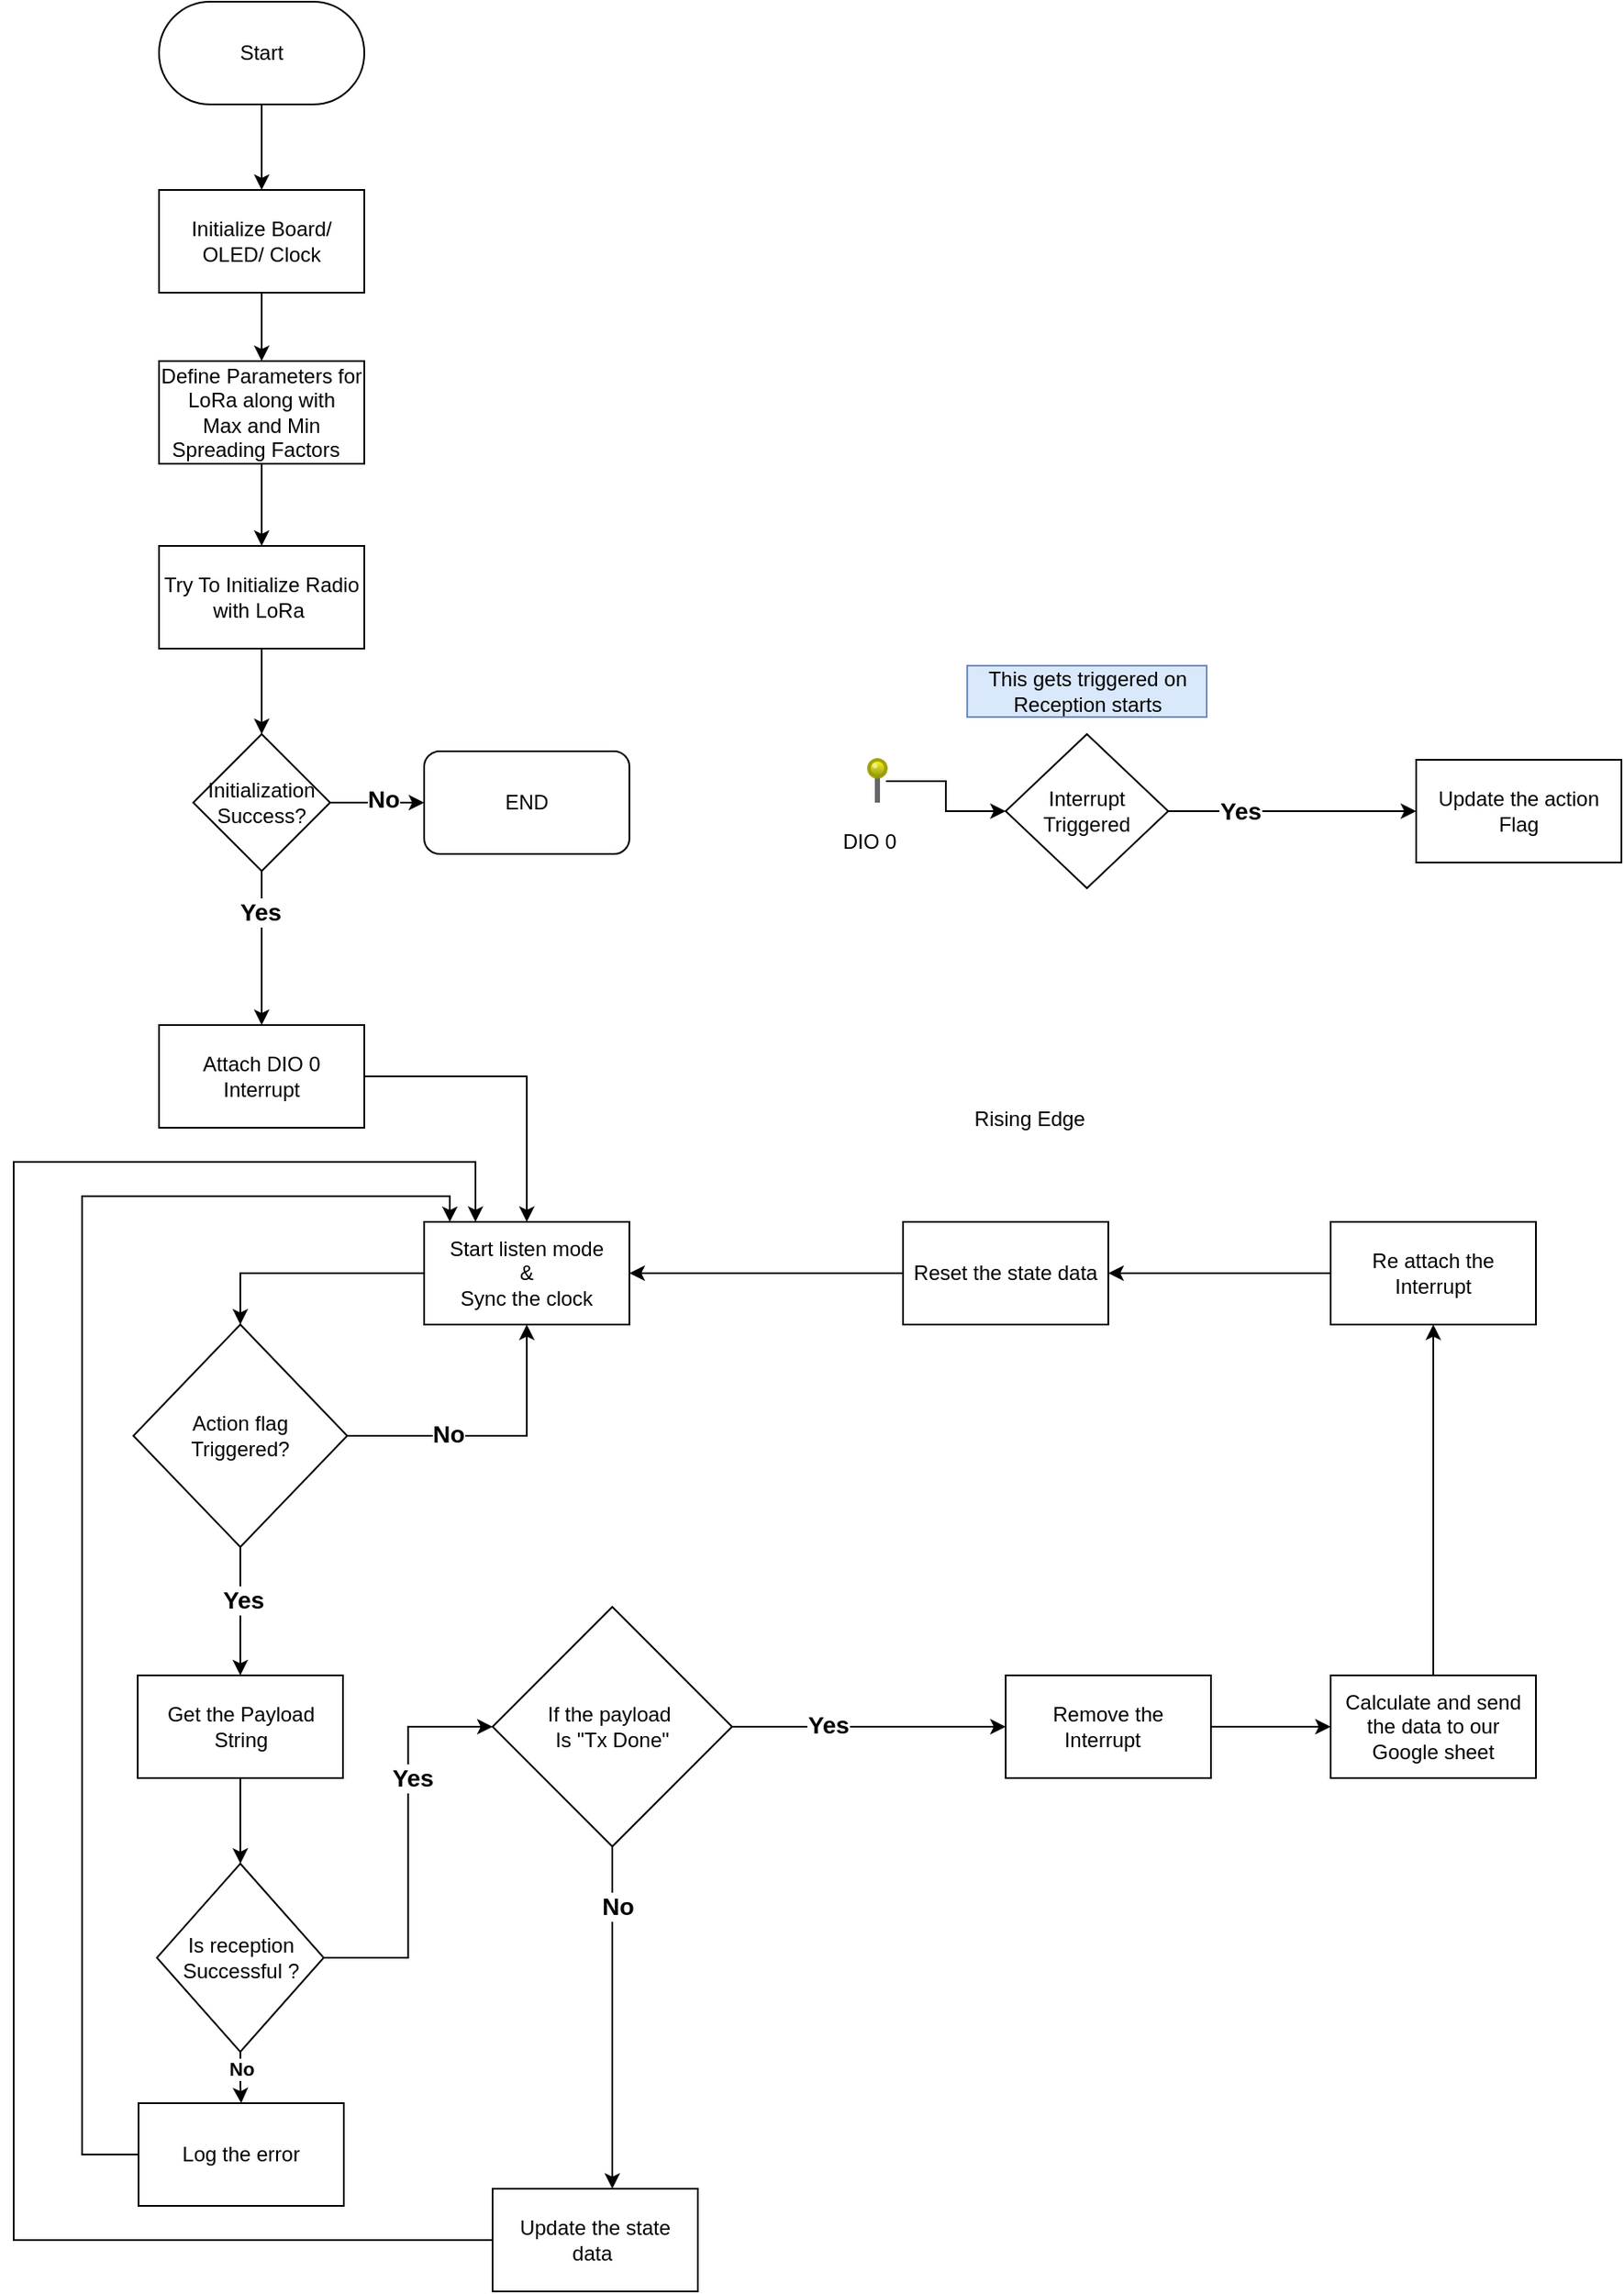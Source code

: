 <mxfile version="23.0.2" type="github">
  <diagram name="Page-1" id="FYWUt24ZpTdFW-gtobVG">
    <mxGraphModel dx="844" dy="488" grid="1" gridSize="10" guides="1" tooltips="1" connect="1" arrows="1" fold="1" page="1" pageScale="1" pageWidth="850" pageHeight="1100" math="0" shadow="0">
      <root>
        <mxCell id="0" />
        <mxCell id="1" parent="0" />
        <mxCell id="IX6t6DD36pY5l--hHVE1-1" style="edgeStyle=orthogonalEdgeStyle;rounded=0;orthogonalLoop=1;jettySize=auto;html=1;" parent="1" source="IX6t6DD36pY5l--hHVE1-2" target="IX6t6DD36pY5l--hHVE1-4" edge="1">
          <mxGeometry relative="1" as="geometry" />
        </mxCell>
        <mxCell id="IX6t6DD36pY5l--hHVE1-2" value="Start" style="rounded=1;whiteSpace=wrap;html=1;arcSize=50;" parent="1" vertex="1">
          <mxGeometry x="365" y="162" width="120" height="60" as="geometry" />
        </mxCell>
        <mxCell id="IX6t6DD36pY5l--hHVE1-3" value="" style="edgeStyle=orthogonalEdgeStyle;rounded=0;orthogonalLoop=1;jettySize=auto;html=1;" parent="1" source="IX6t6DD36pY5l--hHVE1-4" target="IX6t6DD36pY5l--hHVE1-6" edge="1">
          <mxGeometry relative="1" as="geometry" />
        </mxCell>
        <mxCell id="IX6t6DD36pY5l--hHVE1-4" value="Initialize Board/ &lt;br&gt;OLED/ Clock" style="rounded=0;whiteSpace=wrap;html=1;" parent="1" vertex="1">
          <mxGeometry x="365" y="272" width="120" height="60" as="geometry" />
        </mxCell>
        <mxCell id="IX6t6DD36pY5l--hHVE1-5" value="" style="edgeStyle=orthogonalEdgeStyle;rounded=0;orthogonalLoop=1;jettySize=auto;html=1;" parent="1" source="IX6t6DD36pY5l--hHVE1-6" target="IX6t6DD36pY5l--hHVE1-8" edge="1">
          <mxGeometry relative="1" as="geometry" />
        </mxCell>
        <mxCell id="IX6t6DD36pY5l--hHVE1-6" value="Define Parameters for LoRa along with&lt;br&gt;Max and Min Spreading Factors&amp;nbsp;&amp;nbsp;" style="whiteSpace=wrap;html=1;rounded=0;" parent="1" vertex="1">
          <mxGeometry x="365" y="372" width="120" height="60" as="geometry" />
        </mxCell>
        <mxCell id="IX6t6DD36pY5l--hHVE1-7" value="" style="edgeStyle=orthogonalEdgeStyle;rounded=0;orthogonalLoop=1;jettySize=auto;html=1;" parent="1" source="IX6t6DD36pY5l--hHVE1-8" target="IX6t6DD36pY5l--hHVE1-13" edge="1">
          <mxGeometry relative="1" as="geometry" />
        </mxCell>
        <mxCell id="IX6t6DD36pY5l--hHVE1-8" value="Try To Initialize Radio with LoRa&amp;nbsp;" style="whiteSpace=wrap;html=1;rounded=0;" parent="1" vertex="1">
          <mxGeometry x="365" y="480" width="120" height="60" as="geometry" />
        </mxCell>
        <mxCell id="IX6t6DD36pY5l--hHVE1-9" value="" style="edgeStyle=orthogonalEdgeStyle;rounded=0;orthogonalLoop=1;jettySize=auto;html=1;" parent="1" source="IX6t6DD36pY5l--hHVE1-13" target="IX6t6DD36pY5l--hHVE1-15" edge="1">
          <mxGeometry relative="1" as="geometry" />
        </mxCell>
        <mxCell id="IX6t6DD36pY5l--hHVE1-10" value="Yes" style="edgeLabel;html=1;align=center;verticalAlign=middle;resizable=0;points=[];fontStyle=1;fontSize=14;" parent="IX6t6DD36pY5l--hHVE1-9" vertex="1" connectable="0">
          <mxGeometry x="-0.467" y="-1" relative="1" as="geometry">
            <mxPoint as="offset" />
          </mxGeometry>
        </mxCell>
        <mxCell id="IX6t6DD36pY5l--hHVE1-11" value="" style="edgeStyle=orthogonalEdgeStyle;rounded=0;orthogonalLoop=1;jettySize=auto;html=1;entryX=0;entryY=0.5;entryDx=0;entryDy=0;" parent="1" source="IX6t6DD36pY5l--hHVE1-13" target="IX6t6DD36pY5l--hHVE1-16" edge="1">
          <mxGeometry relative="1" as="geometry">
            <mxPoint x="525" y="630" as="targetPoint" />
          </mxGeometry>
        </mxCell>
        <mxCell id="0H7-YZ-VMUyI1cPCvzWG-16" value="No" style="edgeLabel;html=1;align=center;verticalAlign=middle;resizable=0;points=[];fontStyle=1;fontSize=14;" vertex="1" connectable="0" parent="IX6t6DD36pY5l--hHVE1-11">
          <mxGeometry x="0.127" y="2" relative="1" as="geometry">
            <mxPoint as="offset" />
          </mxGeometry>
        </mxCell>
        <mxCell id="IX6t6DD36pY5l--hHVE1-13" value="Initialization&lt;br&gt;Success?" style="rhombus;whiteSpace=wrap;html=1;rounded=0;" parent="1" vertex="1">
          <mxGeometry x="385" y="590" width="80" height="80" as="geometry" />
        </mxCell>
        <mxCell id="IX6t6DD36pY5l--hHVE1-63" style="edgeStyle=orthogonalEdgeStyle;rounded=0;orthogonalLoop=1;jettySize=auto;html=1;" parent="1" source="IX6t6DD36pY5l--hHVE1-15" target="IX6t6DD36pY5l--hHVE1-62" edge="1">
          <mxGeometry relative="1" as="geometry" />
        </mxCell>
        <mxCell id="IX6t6DD36pY5l--hHVE1-15" value="Attach DIO 0 &lt;br&gt;Interrupt" style="whiteSpace=wrap;html=1;rounded=0;" parent="1" vertex="1">
          <mxGeometry x="365" y="760" width="120" height="60" as="geometry" />
        </mxCell>
        <mxCell id="IX6t6DD36pY5l--hHVE1-16" value="END" style="rounded=1;whiteSpace=wrap;html=1;" parent="1" vertex="1">
          <mxGeometry x="520" y="600" width="120" height="60" as="geometry" />
        </mxCell>
        <mxCell id="IX6t6DD36pY5l--hHVE1-58" value="" style="edgeStyle=orthogonalEdgeStyle;rounded=0;orthogonalLoop=1;jettySize=auto;html=1;" parent="1" source="IX6t6DD36pY5l--hHVE1-56" target="IX6t6DD36pY5l--hHVE1-57" edge="1">
          <mxGeometry relative="1" as="geometry" />
        </mxCell>
        <mxCell id="IX6t6DD36pY5l--hHVE1-59" value="Yes" style="edgeLabel;html=1;align=center;verticalAlign=middle;resizable=0;points=[];fontSize=14;fontStyle=1" parent="IX6t6DD36pY5l--hHVE1-58" vertex="1" connectable="0">
          <mxGeometry x="-0.185" y="2" relative="1" as="geometry">
            <mxPoint x="-1" as="offset" />
          </mxGeometry>
        </mxCell>
        <mxCell id="IX6t6DD36pY5l--hHVE1-65" style="edgeStyle=orthogonalEdgeStyle;rounded=0;orthogonalLoop=1;jettySize=auto;html=1;entryX=0.5;entryY=1;entryDx=0;entryDy=0;" parent="1" source="IX6t6DD36pY5l--hHVE1-56" target="IX6t6DD36pY5l--hHVE1-62" edge="1">
          <mxGeometry relative="1" as="geometry" />
        </mxCell>
        <mxCell id="IX6t6DD36pY5l--hHVE1-66" value="No" style="edgeLabel;html=1;align=center;verticalAlign=middle;resizable=0;points=[];fontSize=14;fontStyle=1" parent="IX6t6DD36pY5l--hHVE1-65" vertex="1" connectable="0">
          <mxGeometry x="-0.306" y="1" relative="1" as="geometry">
            <mxPoint as="offset" />
          </mxGeometry>
        </mxCell>
        <mxCell id="IX6t6DD36pY5l--hHVE1-56" value="Action flag &lt;br&gt;Triggered?" style="rhombus;whiteSpace=wrap;html=1;" parent="1" vertex="1">
          <mxGeometry x="350" y="935" width="125" height="130" as="geometry" />
        </mxCell>
        <mxCell id="0H7-YZ-VMUyI1cPCvzWG-13" value="" style="edgeStyle=orthogonalEdgeStyle;rounded=0;orthogonalLoop=1;jettySize=auto;html=1;" edge="1" parent="1" source="IX6t6DD36pY5l--hHVE1-57" target="0H7-YZ-VMUyI1cPCvzWG-12">
          <mxGeometry relative="1" as="geometry" />
        </mxCell>
        <mxCell id="IX6t6DD36pY5l--hHVE1-57" value="Get the Payload String" style="whiteSpace=wrap;html=1;" parent="1" vertex="1">
          <mxGeometry x="352.5" y="1140" width="120" height="60" as="geometry" />
        </mxCell>
        <mxCell id="IX6t6DD36pY5l--hHVE1-64" style="edgeStyle=orthogonalEdgeStyle;rounded=0;orthogonalLoop=1;jettySize=auto;html=1;entryX=0.5;entryY=0;entryDx=0;entryDy=0;" parent="1" source="IX6t6DD36pY5l--hHVE1-62" target="IX6t6DD36pY5l--hHVE1-56" edge="1">
          <mxGeometry relative="1" as="geometry" />
        </mxCell>
        <mxCell id="IX6t6DD36pY5l--hHVE1-62" value="Start listen mode&lt;br&gt;&amp;amp;&lt;br&gt;Sync the clock" style="rounded=0;whiteSpace=wrap;html=1;" parent="1" vertex="1">
          <mxGeometry x="520" y="875" width="120" height="60" as="geometry" />
        </mxCell>
        <mxCell id="IX6t6DD36pY5l--hHVE1-72" value="" style="edgeStyle=orthogonalEdgeStyle;rounded=0;orthogonalLoop=1;jettySize=auto;html=1;" parent="1" source="IX6t6DD36pY5l--hHVE1-67" target="IX6t6DD36pY5l--hHVE1-71" edge="1">
          <mxGeometry relative="1" as="geometry" />
        </mxCell>
        <mxCell id="IX6t6DD36pY5l--hHVE1-74" value="Yes" style="edgeLabel;html=1;align=center;verticalAlign=middle;resizable=0;points=[];fontStyle=1;fontSize=14;" parent="IX6t6DD36pY5l--hHVE1-72" vertex="1" connectable="0">
          <mxGeometry x="-0.3" y="1" relative="1" as="geometry">
            <mxPoint as="offset" />
          </mxGeometry>
        </mxCell>
        <mxCell id="IX6t6DD36pY5l--hHVE1-76" value="" style="edgeStyle=orthogonalEdgeStyle;rounded=0;orthogonalLoop=1;jettySize=auto;html=1;" parent="1" source="IX6t6DD36pY5l--hHVE1-67" target="IX6t6DD36pY5l--hHVE1-75" edge="1">
          <mxGeometry relative="1" as="geometry">
            <Array as="points">
              <mxPoint x="630" y="1320" />
              <mxPoint x="630" y="1320" />
            </Array>
          </mxGeometry>
        </mxCell>
        <mxCell id="IX6t6DD36pY5l--hHVE1-78" value="No" style="edgeLabel;html=1;align=center;verticalAlign=middle;resizable=0;points=[];fontStyle=1;fontSize=14;" parent="IX6t6DD36pY5l--hHVE1-76" vertex="1" connectable="0">
          <mxGeometry x="-0.649" y="3" relative="1" as="geometry">
            <mxPoint as="offset" />
          </mxGeometry>
        </mxCell>
        <mxCell id="IX6t6DD36pY5l--hHVE1-67" value="If the payload&amp;nbsp;&lt;br&gt;Is &quot;Tx Done&quot;" style="rhombus;whiteSpace=wrap;html=1;" parent="1" vertex="1">
          <mxGeometry x="560" y="1100" width="140" height="140" as="geometry" />
        </mxCell>
        <mxCell id="IX6t6DD36pY5l--hHVE1-83" value="" style="edgeStyle=orthogonalEdgeStyle;rounded=0;orthogonalLoop=1;jettySize=auto;html=1;" parent="1" source="IX6t6DD36pY5l--hHVE1-71" target="IX6t6DD36pY5l--hHVE1-82" edge="1">
          <mxGeometry relative="1" as="geometry" />
        </mxCell>
        <mxCell id="IX6t6DD36pY5l--hHVE1-71" value="Remove the Interrupt&amp;nbsp;&amp;nbsp;" style="whiteSpace=wrap;html=1;" parent="1" vertex="1">
          <mxGeometry x="860" y="1140" width="120" height="60" as="geometry" />
        </mxCell>
        <mxCell id="0H7-YZ-VMUyI1cPCvzWG-20" style="edgeStyle=orthogonalEdgeStyle;rounded=0;orthogonalLoop=1;jettySize=auto;html=1;exitX=0;exitY=0.5;exitDx=0;exitDy=0;entryX=0.25;entryY=0;entryDx=0;entryDy=0;" edge="1" parent="1" source="IX6t6DD36pY5l--hHVE1-75" target="IX6t6DD36pY5l--hHVE1-62">
          <mxGeometry relative="1" as="geometry">
            <Array as="points">
              <mxPoint x="280" y="1470" />
              <mxPoint x="280" y="840" />
              <mxPoint x="550" y="840" />
            </Array>
          </mxGeometry>
        </mxCell>
        <mxCell id="IX6t6DD36pY5l--hHVE1-75" value="Update the state data&amp;nbsp;" style="whiteSpace=wrap;html=1;" parent="1" vertex="1">
          <mxGeometry x="560" y="1440" width="120" height="60" as="geometry" />
        </mxCell>
        <mxCell id="IX6t6DD36pY5l--hHVE1-81" style="edgeStyle=orthogonalEdgeStyle;rounded=0;orthogonalLoop=1;jettySize=auto;html=1;entryX=1;entryY=0.5;entryDx=0;entryDy=0;" parent="1" source="IX6t6DD36pY5l--hHVE1-79" target="IX6t6DD36pY5l--hHVE1-62" edge="1">
          <mxGeometry relative="1" as="geometry">
            <Array as="points">
              <mxPoint x="840" y="905" />
            </Array>
          </mxGeometry>
        </mxCell>
        <mxCell id="IX6t6DD36pY5l--hHVE1-79" value="Reset the state data" style="whiteSpace=wrap;html=1;" parent="1" vertex="1">
          <mxGeometry x="800" y="875" width="120" height="60" as="geometry" />
        </mxCell>
        <mxCell id="IX6t6DD36pY5l--hHVE1-86" value="" style="edgeStyle=orthogonalEdgeStyle;rounded=0;orthogonalLoop=1;jettySize=auto;html=1;" parent="1" source="IX6t6DD36pY5l--hHVE1-82" target="IX6t6DD36pY5l--hHVE1-85" edge="1">
          <mxGeometry relative="1" as="geometry" />
        </mxCell>
        <mxCell id="IX6t6DD36pY5l--hHVE1-82" value="Calculate and send the data to our Google sheet" style="whiteSpace=wrap;html=1;" parent="1" vertex="1">
          <mxGeometry x="1050" y="1140" width="120" height="60" as="geometry" />
        </mxCell>
        <mxCell id="IX6t6DD36pY5l--hHVE1-87" style="edgeStyle=orthogonalEdgeStyle;rounded=0;orthogonalLoop=1;jettySize=auto;html=1;entryX=1;entryY=0.5;entryDx=0;entryDy=0;" parent="1" source="IX6t6DD36pY5l--hHVE1-85" target="IX6t6DD36pY5l--hHVE1-79" edge="1">
          <mxGeometry relative="1" as="geometry" />
        </mxCell>
        <mxCell id="IX6t6DD36pY5l--hHVE1-85" value="Re attach the Interrupt" style="whiteSpace=wrap;html=1;" parent="1" vertex="1">
          <mxGeometry x="1050" y="875" width="120" height="60" as="geometry" />
        </mxCell>
        <mxCell id="0H7-YZ-VMUyI1cPCvzWG-1" style="edgeStyle=orthogonalEdgeStyle;rounded=0;orthogonalLoop=1;jettySize=auto;html=1;entryX=0;entryY=0.5;entryDx=0;entryDy=0;" edge="1" parent="1" source="0H7-YZ-VMUyI1cPCvzWG-3" target="0H7-YZ-VMUyI1cPCvzWG-4">
          <mxGeometry relative="1" as="geometry" />
        </mxCell>
        <mxCell id="0H7-YZ-VMUyI1cPCvzWG-2" value="Yes" style="edgeLabel;html=1;align=center;verticalAlign=middle;resizable=0;points=[];fontStyle=1;fontSize=14;" vertex="1" connectable="0" parent="0H7-YZ-VMUyI1cPCvzWG-1">
          <mxGeometry x="-0.419" relative="1" as="geometry">
            <mxPoint as="offset" />
          </mxGeometry>
        </mxCell>
        <mxCell id="0H7-YZ-VMUyI1cPCvzWG-3" value="Interrupt Triggered" style="rhombus;whiteSpace=wrap;html=1;rounded=0;" vertex="1" parent="1">
          <mxGeometry x="860" y="590" width="95" height="90" as="geometry" />
        </mxCell>
        <mxCell id="0H7-YZ-VMUyI1cPCvzWG-4" value="Update the action Flag" style="rounded=0;whiteSpace=wrap;html=1;" vertex="1" parent="1">
          <mxGeometry x="1100" y="605" width="120" height="60" as="geometry" />
        </mxCell>
        <mxCell id="0H7-YZ-VMUyI1cPCvzWG-5" value="This gets triggered on Reception starts" style="text;html=1;strokeColor=#6c8ebf;fillColor=#dae8fc;align=center;verticalAlign=middle;whiteSpace=wrap;rounded=0;" vertex="1" parent="1">
          <mxGeometry x="837.5" y="550" width="140" height="30" as="geometry" />
        </mxCell>
        <mxCell id="0H7-YZ-VMUyI1cPCvzWG-6" style="edgeStyle=orthogonalEdgeStyle;rounded=0;orthogonalLoop=1;jettySize=auto;html=1;entryX=0;entryY=0.5;entryDx=0;entryDy=0;" edge="1" parent="1" source="0H7-YZ-VMUyI1cPCvzWG-7" target="0H7-YZ-VMUyI1cPCvzWG-3">
          <mxGeometry relative="1" as="geometry" />
        </mxCell>
        <mxCell id="0H7-YZ-VMUyI1cPCvzWG-7" value="" style="verticalLabelPosition=top;shadow=0;dashed=0;align=center;html=1;verticalAlign=bottom;strokeWidth=1;shape=mxgraph.mockup.misc.pin;fillColor2=#ffff00;fillColor3=#888800;strokeColor=#999900;" vertex="1" parent="1">
          <mxGeometry x="780" y="605" width="10" height="25" as="geometry" />
        </mxCell>
        <mxCell id="0H7-YZ-VMUyI1cPCvzWG-8" value="Rising Edge" style="shape=image;verticalLabelPosition=bottom;labelBackgroundColor=default;verticalAlign=top;aspect=fixed;imageAspect=0;image=https://www.mathworks.com/help/simscape/lang/edge_op1.png;" vertex="1" parent="1">
          <mxGeometry x="780" y="700" width="188.27" height="100.83" as="geometry" />
        </mxCell>
        <mxCell id="0H7-YZ-VMUyI1cPCvzWG-9" value="DIO 0" style="text;html=1;align=center;verticalAlign=middle;resizable=0;points=[];autosize=1;strokeColor=none;fillColor=none;" vertex="1" parent="1">
          <mxGeometry x="755" y="638" width="50" height="30" as="geometry" />
        </mxCell>
        <mxCell id="0H7-YZ-VMUyI1cPCvzWG-14" style="edgeStyle=orthogonalEdgeStyle;rounded=0;orthogonalLoop=1;jettySize=auto;html=1;entryX=0;entryY=0.5;entryDx=0;entryDy=0;" edge="1" parent="1" source="0H7-YZ-VMUyI1cPCvzWG-12" target="IX6t6DD36pY5l--hHVE1-67">
          <mxGeometry relative="1" as="geometry" />
        </mxCell>
        <mxCell id="0H7-YZ-VMUyI1cPCvzWG-15" value="Yes" style="edgeLabel;html=1;align=center;verticalAlign=middle;resizable=0;points=[];fontStyle=1;fontSize=14;" vertex="1" connectable="0" parent="0H7-YZ-VMUyI1cPCvzWG-14">
          <mxGeometry x="0.322" y="-2" relative="1" as="geometry">
            <mxPoint as="offset" />
          </mxGeometry>
        </mxCell>
        <mxCell id="0H7-YZ-VMUyI1cPCvzWG-18" style="edgeStyle=orthogonalEdgeStyle;rounded=0;orthogonalLoop=1;jettySize=auto;html=1;" edge="1" parent="1" source="0H7-YZ-VMUyI1cPCvzWG-12" target="0H7-YZ-VMUyI1cPCvzWG-17">
          <mxGeometry relative="1" as="geometry" />
        </mxCell>
        <mxCell id="0H7-YZ-VMUyI1cPCvzWG-21" value="No" style="edgeLabel;html=1;align=center;verticalAlign=middle;resizable=0;points=[];fontStyle=1" vertex="1" connectable="0" parent="0H7-YZ-VMUyI1cPCvzWG-18">
          <mxGeometry x="0.029" relative="1" as="geometry">
            <mxPoint y="-6" as="offset" />
          </mxGeometry>
        </mxCell>
        <mxCell id="0H7-YZ-VMUyI1cPCvzWG-12" value="Is reception Successful ?" style="rhombus;whiteSpace=wrap;html=1;" vertex="1" parent="1">
          <mxGeometry x="363.75" y="1250" width="97.5" height="110" as="geometry" />
        </mxCell>
        <mxCell id="0H7-YZ-VMUyI1cPCvzWG-19" style="edgeStyle=orthogonalEdgeStyle;rounded=0;orthogonalLoop=1;jettySize=auto;html=1;exitX=0;exitY=0.5;exitDx=0;exitDy=0;entryX=0.125;entryY=0.001;entryDx=0;entryDy=0;entryPerimeter=0;" edge="1" parent="1" source="0H7-YZ-VMUyI1cPCvzWG-17" target="IX6t6DD36pY5l--hHVE1-62">
          <mxGeometry relative="1" as="geometry">
            <mxPoint x="200" y="870" as="targetPoint" />
            <Array as="points">
              <mxPoint x="320" y="1420" />
              <mxPoint x="320" y="860" />
              <mxPoint x="535" y="860" />
            </Array>
          </mxGeometry>
        </mxCell>
        <mxCell id="0H7-YZ-VMUyI1cPCvzWG-17" value="Log the error" style="rounded=0;whiteSpace=wrap;html=1;" vertex="1" parent="1">
          <mxGeometry x="353" y="1390" width="120" height="60" as="geometry" />
        </mxCell>
      </root>
    </mxGraphModel>
  </diagram>
</mxfile>
